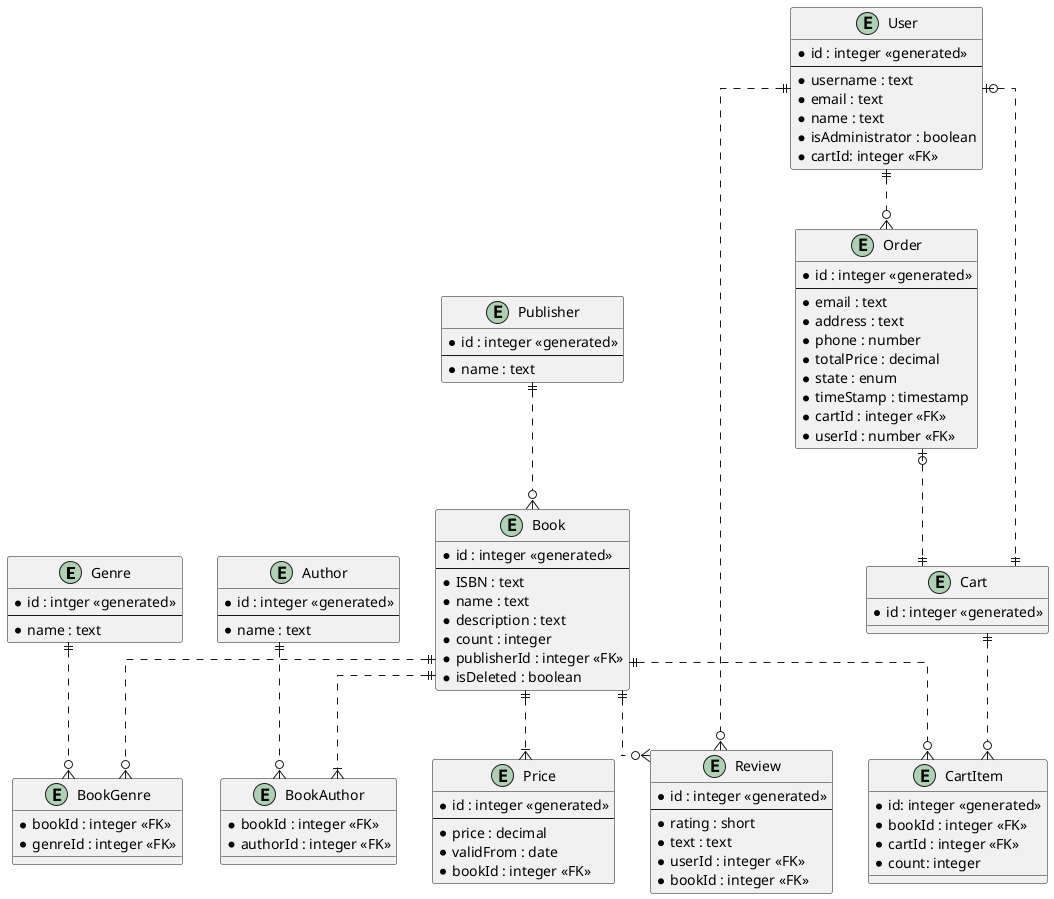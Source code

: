 @startuml
skinparam linetype ortho

Entity Genre {
 * id : intger <<generated>>
 --
 * name : text
}

Entity Author {
 * id : integer <<generated>>
 --
 * name : text
}

Entity Publisher {
 * id : integer <<generated>>
 --
 * name : text
}

Entity Book {
 * id : integer <<generated>>
 --
 * ISBN : text
 * name : text
 * description : text
 * count : integer
 * publisherId : integer <<FK>>
 * isDeleted : boolean
}

Entity BookGenre {
 * bookId : integer <<FK>>
 * genreId : integer <<FK>>
}

Entity BookAuthor {
 * bookId : integer <<FK>>
 * authorId : integer <<FK>>
}

Entity Price {
 * id : integer <<generated>>
 --
 * price : decimal
 * validFrom : date
 * bookId : integer <<FK>>
}

Entity Cart {
 * id : integer <<generated>>
}

Entity CartItem {
 * id: integer <<generated>>
 * bookId : integer <<FK>>
 * cartId : integer <<FK>>
 * count: integer
}

Entity Order {
 * id : integer <<generated>>
 --
 * email : text
 * address : text
 * phone : number
 * totalPrice : decimal
 * state : enum
 * timeStamp : timestamp
 * cartId : integer <<FK>>
 * userId : number <<FK>>
}

Entity User {
 * id : integer <<generated>>
 --
 * username : text
 * email : text
 * name : text
 * isAdministrator : boolean
 * cartId: integer <<FK>>
}

Entity Review {
 * id : integer <<generated>>
 --
 * rating : short
 * text : text
 * userId : integer <<FK>>
 * bookId : integer <<FK>>
}

Genre ||..o{ BookGenre
Book ||..o{ BookGenre
Publisher ||..o{ Book
Author ||..o{ BookAuthor
Book ||..|{ BookAuthor
Book ||..|{ Price
Book ||..o{ CartItem
Cart ||..o{ CartItem
Order |o..|| Cart
User ||..o{ Order
User ||..o{ Review
Book ||..o{ Review
User |o..|| Cart
@enduml